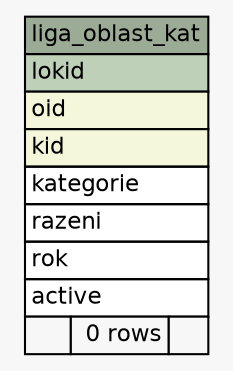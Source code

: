 // dot 2.38.0 on Mac OS X 10.9.4
// SchemaSpy rev 590
digraph "liga_oblast_kat" {
  graph [
    rankdir="RL"
    bgcolor="#f7f7f7"
    nodesep="0.18"
    ranksep="0.46"
    fontname="Helvetica"
    fontsize="11"
  ];
  node [
    fontname="Helvetica"
    fontsize="11"
    shape="plaintext"
  ];
  edge [
    arrowsize="0.8"
  ];
  "liga_oblast_kat" [
    label=<
    <TABLE BORDER="0" CELLBORDER="1" CELLSPACING="0" BGCOLOR="#ffffff">
      <TR><TD COLSPAN="3" BGCOLOR="#9bab96" ALIGN="CENTER">liga_oblast_kat</TD></TR>
      <TR><TD PORT="lokid" COLSPAN="3" BGCOLOR="#bed1b8" ALIGN="LEFT">lokid</TD></TR>
      <TR><TD PORT="oid" COLSPAN="3" BGCOLOR="#f4f7da" ALIGN="LEFT">oid</TD></TR>
      <TR><TD PORT="kid" COLSPAN="3" BGCOLOR="#f4f7da" ALIGN="LEFT">kid</TD></TR>
      <TR><TD PORT="kategorie" COLSPAN="3" ALIGN="LEFT">kategorie</TD></TR>
      <TR><TD PORT="razeni" COLSPAN="3" ALIGN="LEFT">razeni</TD></TR>
      <TR><TD PORT="rok" COLSPAN="3" ALIGN="LEFT">rok</TD></TR>
      <TR><TD PORT="active" COLSPAN="3" ALIGN="LEFT">active</TD></TR>
      <TR><TD ALIGN="LEFT" BGCOLOR="#f7f7f7">  </TD><TD ALIGN="RIGHT" BGCOLOR="#f7f7f7">0 rows</TD><TD ALIGN="RIGHT" BGCOLOR="#f7f7f7">  </TD></TR>
    </TABLE>>
    URL="tables/liga_oblast_kat.html"
    tooltip="liga_oblast_kat"
  ];
}
